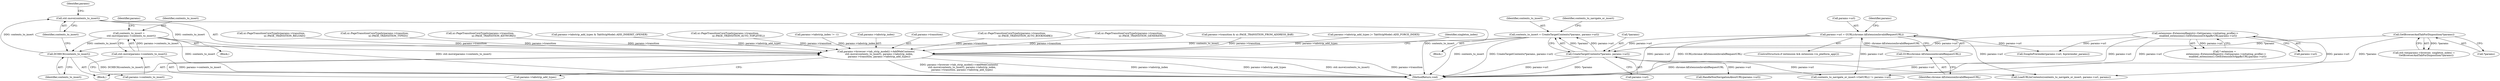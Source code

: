 digraph "0_Chrome_c552cd7b8a0862f6b3c8c6a07f98bda3721101eb_0@API" {
"1000546" [label="(Call,std::move(contents_to_insert))"];
"1000543" [label="(Call,DCHECK(contents_to_insert))"];
"1000303" [label="(Call,contents_to_insert =\n      std::move(params->contents_to_insert))"];
"1000305" [label="(Call,std::move(params->contents_to_insert))"];
"1000417" [label="(Call,contents_to_insert = CreateTargetContents(*params, params->url))"];
"1000419" [label="(Call,CreateTargetContents(*params, params->url))"];
"1000218" [label="(Call,GetBrowserAndTabForDisposition(*params))"];
"1000128" [label="(Call,extensions::ExtensionRegistry::Get(params->initiating_profile)->\n        enabled_extensions().GetExtensionOrAppByURL(params->url))"];
"1000136" [label="(Call,params->url = GURL(chrome::kExtensionInvalidRequestURL))"];
"1000140" [label="(Call,GURL(chrome::kExtensionInvalidRequestURL))"];
"1000545" [label="(Call,params->browser->tab_strip_model()->AddWebContents(\n        std::move(contents_to_insert), params->tabstrip_index,\n        params->transition, params->tabstrip_add_types))"];
"1000422" [label="(Call,params->url)"];
"1000137" [label="(Call,params->url)"];
"1000554" [label="(Call,params->tabstrip_add_types)"];
"1000389" [label="(Call,ui::PageTransitionCoreTypeIs(params->transition,\n                                   ui::PAGE_TRANSITION_RELOAD))"];
"1000419" [label="(Call,CreateTargetContents(*params, params->url))"];
"1000305" [label="(Call,std::move(params->contents_to_insert))"];
"1000102" [label="(Block,)"];
"1000141" [label="(Identifier,chrome::kExtensionInvalidRequestURL)"];
"1000365" [label="(Call,ui::PageTransitionCoreTypeIs(params->transition,\n                                   ui::PAGE_TRANSITION_TYPED))"];
"1000126" [label="(Call,* extension =\n    extensions::ExtensionRegistry::Get(params->initiating_profile)->\n        enabled_extensions().GetExtensionOrAppByURL(params->url))"];
"1000146" [label="(Identifier,params)"];
"1000303" [label="(Call,contents_to_insert =\n      std::move(params->contents_to_insert))"];
"1000394" [label="(Call,ui::PageTransitionCoreTypeIs(params->transition,\n                                   ui::PAGE_TRANSITION_KEYWORD))"];
"1000219" [label="(Call,*params)"];
"1000494" [label="(Call,params->tabstrip_add_types & TabStripModel::ADD_INHERIT_OPENER)"];
"1000599" [label="(Call,LoadURLInContents(contents_to_navigate_or_insert, params->url, params))"];
"1000129" [label="(Call,params->url)"];
"1000306" [label="(Call,params->contents_to_insert)"];
"1000383" [label="(Call,ui::PageTransitionCoreTypeIs(params->transition,\n                                   ui::PAGE_TRANSITION_AUTO_TOPLEVEL))"];
"1000442" [label="(Call,SwapInPrerender(params->url, &prerender_params))"];
"1000543" [label="(Call,DCHECK(contents_to_insert))"];
"1000532" [label="(Call,params->tabstrip_index != -1)"];
"1000304" [label="(Identifier,contents_to_insert)"];
"1000212" [label="(Call,std::tie(params->browser, singleton_index) =\n      GetBrowserAndTabForDisposition(*params))"];
"1000218" [label="(Call,GetBrowserAndTabForDisposition(*params))"];
"1000548" [label="(Call,params->tabstrip_index)"];
"1000551" [label="(Call,params->transition)"];
"1000544" [label="(Identifier,contents_to_insert)"];
"1000464" [label="(Call,HandleNonNavigationAboutURL(params->url))"];
"1000371" [label="(Call,ui::PageTransitionCoreTypeIs(params->transition,\n                                   ui::PAGE_TRANSITION_AUTO_BOOKMARK))"];
"1000665" [label="(MethodReturn,void)"];
"1000417" [label="(Call,contents_to_insert = CreateTargetContents(*params, params->url))"];
"1000310" [label="(Identifier,params)"];
"1000418" [label="(Identifier,contents_to_insert)"];
"1000136" [label="(Call,params->url = GURL(chrome::kExtensionInvalidRequestURL))"];
"1000377" [label="(Call,ui::PageTransitionCoreTypeIs(params->transition,\n                                   ui::PAGE_TRANSITION_GENERATED))"];
"1000132" [label="(ControlStructure,if (extension && extension->is_platform_app()))"];
"1000546" [label="(Call,std::move(contents_to_insert))"];
"1000359" [label="(Call,params->transition & ui::PAGE_TRANSITION_FROM_ADDRESS_BAR)"];
"1000547" [label="(Identifier,contents_to_insert)"];
"1000416" [label="(Block,)"];
"1000128" [label="(Call,extensions::ExtensionRegistry::Get(params->initiating_profile)->\n        enabled_extensions().GetExtensionOrAppByURL(params->url))"];
"1000549" [label="(Identifier,params)"];
"1000426" [label="(Identifier,contents_to_navigate_or_insert)"];
"1000593" [label="(Call,contents_to_navigate_or_insert->GetURL() != params->url)"];
"1000545" [label="(Call,params->browser->tab_strip_model()->AddWebContents(\n        std::move(contents_to_insert), params->tabstrip_index,\n        params->transition, params->tabstrip_add_types))"];
"1000538" [label="(Call,params->tabstrip_add_types |= TabStripModel::ADD_FORCE_INDEX)"];
"1000140" [label="(Call,GURL(chrome::kExtensionInvalidRequestURL))"];
"1000420" [label="(Call,*params)"];
"1000530" [label="(Block,)"];
"1000559" [label="(Identifier,singleton_index)"];
"1000546" -> "1000545"  [label="AST: "];
"1000546" -> "1000547"  [label="CFG: "];
"1000547" -> "1000546"  [label="AST: "];
"1000549" -> "1000546"  [label="CFG: "];
"1000546" -> "1000665"  [label="DDG: contents_to_insert"];
"1000546" -> "1000545"  [label="DDG: contents_to_insert"];
"1000543" -> "1000546"  [label="DDG: contents_to_insert"];
"1000543" -> "1000530"  [label="AST: "];
"1000543" -> "1000544"  [label="CFG: "];
"1000544" -> "1000543"  [label="AST: "];
"1000547" -> "1000543"  [label="CFG: "];
"1000543" -> "1000665"  [label="DDG: DCHECK(contents_to_insert)"];
"1000303" -> "1000543"  [label="DDG: contents_to_insert"];
"1000417" -> "1000543"  [label="DDG: contents_to_insert"];
"1000303" -> "1000102"  [label="AST: "];
"1000303" -> "1000305"  [label="CFG: "];
"1000304" -> "1000303"  [label="AST: "];
"1000305" -> "1000303"  [label="AST: "];
"1000310" -> "1000303"  [label="CFG: "];
"1000303" -> "1000665"  [label="DDG: contents_to_insert"];
"1000303" -> "1000665"  [label="DDG: std::move(params->contents_to_insert)"];
"1000305" -> "1000303"  [label="DDG: params->contents_to_insert"];
"1000305" -> "1000306"  [label="CFG: "];
"1000306" -> "1000305"  [label="AST: "];
"1000305" -> "1000665"  [label="DDG: params->contents_to_insert"];
"1000417" -> "1000416"  [label="AST: "];
"1000417" -> "1000419"  [label="CFG: "];
"1000418" -> "1000417"  [label="AST: "];
"1000419" -> "1000417"  [label="AST: "];
"1000426" -> "1000417"  [label="CFG: "];
"1000417" -> "1000665"  [label="DDG: contents_to_insert"];
"1000417" -> "1000665"  [label="DDG: CreateTargetContents(*params, params->url)"];
"1000419" -> "1000417"  [label="DDG: *params"];
"1000419" -> "1000417"  [label="DDG: params->url"];
"1000419" -> "1000422"  [label="CFG: "];
"1000420" -> "1000419"  [label="AST: "];
"1000422" -> "1000419"  [label="AST: "];
"1000419" -> "1000665"  [label="DDG: *params"];
"1000419" -> "1000665"  [label="DDG: params->url"];
"1000218" -> "1000419"  [label="DDG: *params"];
"1000128" -> "1000419"  [label="DDG: params->url"];
"1000136" -> "1000419"  [label="DDG: params->url"];
"1000419" -> "1000464"  [label="DDG: params->url"];
"1000419" -> "1000593"  [label="DDG: params->url"];
"1000419" -> "1000599"  [label="DDG: params->url"];
"1000218" -> "1000212"  [label="AST: "];
"1000218" -> "1000219"  [label="CFG: "];
"1000219" -> "1000218"  [label="AST: "];
"1000212" -> "1000218"  [label="CFG: "];
"1000218" -> "1000665"  [label="DDG: *params"];
"1000218" -> "1000212"  [label="DDG: *params"];
"1000128" -> "1000126"  [label="AST: "];
"1000128" -> "1000129"  [label="CFG: "];
"1000129" -> "1000128"  [label="AST: "];
"1000126" -> "1000128"  [label="CFG: "];
"1000128" -> "1000665"  [label="DDG: params->url"];
"1000128" -> "1000126"  [label="DDG: params->url"];
"1000128" -> "1000442"  [label="DDG: params->url"];
"1000128" -> "1000593"  [label="DDG: params->url"];
"1000128" -> "1000599"  [label="DDG: params->url"];
"1000136" -> "1000132"  [label="AST: "];
"1000136" -> "1000140"  [label="CFG: "];
"1000137" -> "1000136"  [label="AST: "];
"1000140" -> "1000136"  [label="AST: "];
"1000146" -> "1000136"  [label="CFG: "];
"1000136" -> "1000665"  [label="DDG: GURL(chrome::kExtensionInvalidRequestURL)"];
"1000136" -> "1000665"  [label="DDG: params->url"];
"1000140" -> "1000136"  [label="DDG: chrome::kExtensionInvalidRequestURL"];
"1000136" -> "1000442"  [label="DDG: params->url"];
"1000136" -> "1000593"  [label="DDG: params->url"];
"1000136" -> "1000599"  [label="DDG: params->url"];
"1000140" -> "1000141"  [label="CFG: "];
"1000141" -> "1000140"  [label="AST: "];
"1000140" -> "1000665"  [label="DDG: chrome::kExtensionInvalidRequestURL"];
"1000545" -> "1000530"  [label="AST: "];
"1000545" -> "1000554"  [label="CFG: "];
"1000548" -> "1000545"  [label="AST: "];
"1000551" -> "1000545"  [label="AST: "];
"1000554" -> "1000545"  [label="AST: "];
"1000559" -> "1000545"  [label="CFG: "];
"1000545" -> "1000665"  [label="DDG: params->tabstrip_index"];
"1000545" -> "1000665"  [label="DDG: params->tabstrip_add_types"];
"1000545" -> "1000665"  [label="DDG: std::move(contents_to_insert)"];
"1000545" -> "1000665"  [label="DDG: params->transition"];
"1000545" -> "1000665"  [label="DDG: params->browser->tab_strip_model()->AddWebContents(\n        std::move(contents_to_insert), params->tabstrip_index,\n        params->transition, params->tabstrip_add_types)"];
"1000532" -> "1000545"  [label="DDG: params->tabstrip_index"];
"1000383" -> "1000545"  [label="DDG: params->transition"];
"1000365" -> "1000545"  [label="DDG: params->transition"];
"1000389" -> "1000545"  [label="DDG: params->transition"];
"1000371" -> "1000545"  [label="DDG: params->transition"];
"1000394" -> "1000545"  [label="DDG: params->transition"];
"1000359" -> "1000545"  [label="DDG: params->transition"];
"1000377" -> "1000545"  [label="DDG: params->transition"];
"1000494" -> "1000545"  [label="DDG: params->tabstrip_add_types"];
"1000538" -> "1000545"  [label="DDG: params->tabstrip_add_types"];
}
